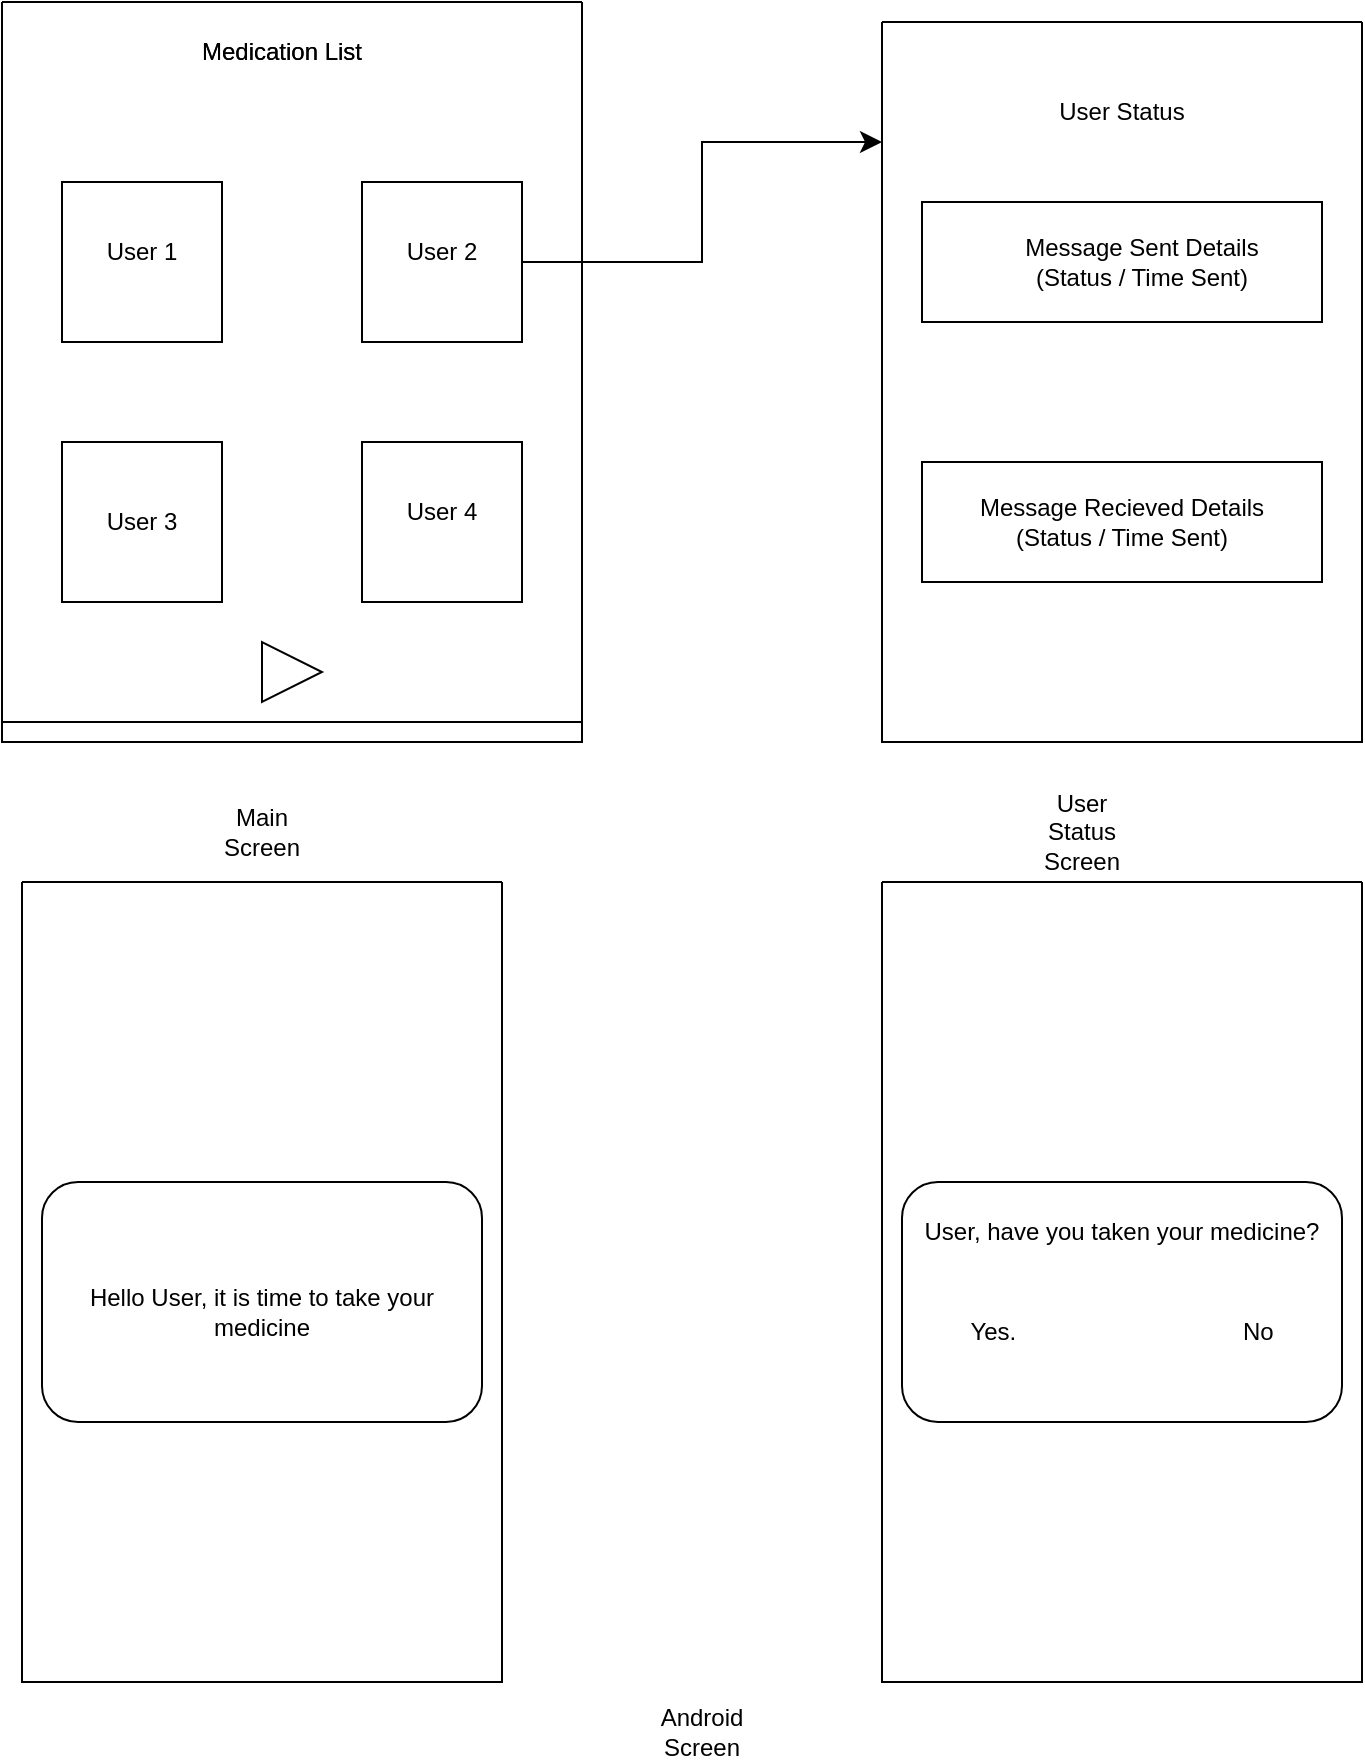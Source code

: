 <mxfile version="26.0.16">
  <diagram name="Page-1" id="LVS2mFPciPOaRrUAyt6g">
    <mxGraphModel dx="1026" dy="629" grid="1" gridSize="10" guides="1" tooltips="1" connect="1" arrows="1" fold="1" page="1" pageScale="1" pageWidth="827" pageHeight="1169" math="0" shadow="0">
      <root>
        <mxCell id="0" />
        <mxCell id="1" parent="0" />
        <mxCell id="4-ePBTTTLUMWPQ_6cVo_-1" value="" style="swimlane;startSize=0;" vertex="1" parent="1">
          <mxGeometry x="40" y="70" width="290" height="370" as="geometry">
            <mxRectangle x="40" y="70" width="50" height="40" as="alternateBounds" />
          </mxGeometry>
        </mxCell>
        <mxCell id="4-ePBTTTLUMWPQ_6cVo_-3" value="Medication List" style="text;strokeColor=none;align=center;fillColor=none;html=1;verticalAlign=middle;whiteSpace=wrap;rounded=0;" vertex="1" parent="4-ePBTTTLUMWPQ_6cVo_-1">
          <mxGeometry x="30" y="10" width="220" height="30" as="geometry" />
        </mxCell>
        <mxCell id="4-ePBTTTLUMWPQ_6cVo_-4" value="" style="whiteSpace=wrap;html=1;aspect=fixed;" vertex="1" parent="4-ePBTTTLUMWPQ_6cVo_-1">
          <mxGeometry x="30" y="90" width="80" height="80" as="geometry" />
        </mxCell>
        <mxCell id="4-ePBTTTLUMWPQ_6cVo_-5" value="User 1" style="text;strokeColor=none;align=center;fillColor=none;html=1;verticalAlign=middle;whiteSpace=wrap;rounded=0;" vertex="1" parent="4-ePBTTTLUMWPQ_6cVo_-1">
          <mxGeometry x="40" y="110" width="60" height="30" as="geometry" />
        </mxCell>
        <mxCell id="4-ePBTTTLUMWPQ_6cVo_-2" value="Main Screen" style="text;strokeColor=none;align=center;fillColor=none;html=1;verticalAlign=middle;whiteSpace=wrap;rounded=0;" vertex="1" parent="1">
          <mxGeometry x="140" y="470" width="60" height="30" as="geometry" />
        </mxCell>
        <mxCell id="4-ePBTTTLUMWPQ_6cVo_-6" value="" style="swimlane;startSize=0;" vertex="1" parent="1">
          <mxGeometry x="40" y="70" width="290" height="360" as="geometry">
            <mxRectangle x="40" y="70" width="50" height="40" as="alternateBounds" />
          </mxGeometry>
        </mxCell>
        <mxCell id="4-ePBTTTLUMWPQ_6cVo_-7" value="Medication List" style="text;strokeColor=none;align=center;fillColor=none;html=1;verticalAlign=middle;whiteSpace=wrap;rounded=0;" vertex="1" parent="4-ePBTTTLUMWPQ_6cVo_-6">
          <mxGeometry x="30" y="10" width="220" height="30" as="geometry" />
        </mxCell>
        <mxCell id="4-ePBTTTLUMWPQ_6cVo_-8" value="" style="whiteSpace=wrap;html=1;aspect=fixed;" vertex="1" parent="4-ePBTTTLUMWPQ_6cVo_-6">
          <mxGeometry x="30" y="90" width="80" height="80" as="geometry" />
        </mxCell>
        <mxCell id="4-ePBTTTLUMWPQ_6cVo_-9" value="User 1" style="text;strokeColor=none;align=center;fillColor=none;html=1;verticalAlign=middle;whiteSpace=wrap;rounded=0;" vertex="1" parent="4-ePBTTTLUMWPQ_6cVo_-6">
          <mxGeometry x="40" y="110" width="60" height="30" as="geometry" />
        </mxCell>
        <mxCell id="4-ePBTTTLUMWPQ_6cVo_-14" value="" style="whiteSpace=wrap;html=1;aspect=fixed;" vertex="1" parent="4-ePBTTTLUMWPQ_6cVo_-6">
          <mxGeometry x="180" y="90" width="80" height="80" as="geometry" />
        </mxCell>
        <mxCell id="4-ePBTTTLUMWPQ_6cVo_-15" value="User 2" style="text;strokeColor=none;align=center;fillColor=none;html=1;verticalAlign=middle;whiteSpace=wrap;rounded=0;" vertex="1" parent="4-ePBTTTLUMWPQ_6cVo_-6">
          <mxGeometry x="190" y="110" width="60" height="30" as="geometry" />
        </mxCell>
        <mxCell id="4-ePBTTTLUMWPQ_6cVo_-16" value="" style="whiteSpace=wrap;html=1;aspect=fixed;" vertex="1" parent="4-ePBTTTLUMWPQ_6cVo_-6">
          <mxGeometry x="30" y="220" width="80" height="80" as="geometry" />
        </mxCell>
        <mxCell id="4-ePBTTTLUMWPQ_6cVo_-17" value="User 3" style="text;strokeColor=none;align=center;fillColor=none;html=1;verticalAlign=middle;whiteSpace=wrap;rounded=0;" vertex="1" parent="4-ePBTTTLUMWPQ_6cVo_-6">
          <mxGeometry x="40" y="245" width="60" height="30" as="geometry" />
        </mxCell>
        <mxCell id="4-ePBTTTLUMWPQ_6cVo_-18" value="" style="whiteSpace=wrap;html=1;aspect=fixed;" vertex="1" parent="4-ePBTTTLUMWPQ_6cVo_-6">
          <mxGeometry x="180" y="220" width="80" height="80" as="geometry" />
        </mxCell>
        <mxCell id="4-ePBTTTLUMWPQ_6cVo_-19" value="User 4" style="text;strokeColor=none;align=center;fillColor=none;html=1;verticalAlign=middle;whiteSpace=wrap;rounded=0;" vertex="1" parent="4-ePBTTTLUMWPQ_6cVo_-6">
          <mxGeometry x="190" y="240" width="60" height="30" as="geometry" />
        </mxCell>
        <mxCell id="4-ePBTTTLUMWPQ_6cVo_-20" value="" style="html=1;shadow=0;dashed=0;align=center;verticalAlign=middle;shape=mxgraph.arrows2.arrow;dy=0.6;dx=40;notch=0;" vertex="1" parent="4-ePBTTTLUMWPQ_6cVo_-6">
          <mxGeometry x="130" y="320" width="30" height="30" as="geometry" />
        </mxCell>
        <mxCell id="4-ePBTTTLUMWPQ_6cVo_-21" value="" style="edgeStyle=elbowEdgeStyle;elbow=horizontal;endArrow=classic;html=1;curved=0;rounded=0;endSize=8;startSize=8;" edge="1" parent="4-ePBTTTLUMWPQ_6cVo_-6">
          <mxGeometry width="50" height="50" relative="1" as="geometry">
            <mxPoint x="260" y="130" as="sourcePoint" />
            <mxPoint x="440" y="70" as="targetPoint" />
          </mxGeometry>
        </mxCell>
        <mxCell id="4-ePBTTTLUMWPQ_6cVo_-23" value="" style="swimlane;startSize=0;" vertex="1" parent="1">
          <mxGeometry x="480" y="80" width="240" height="360" as="geometry" />
        </mxCell>
        <mxCell id="4-ePBTTTLUMWPQ_6cVo_-24" value="User Status" style="text;strokeColor=none;align=center;fillColor=none;html=1;verticalAlign=middle;whiteSpace=wrap;rounded=0;" vertex="1" parent="4-ePBTTTLUMWPQ_6cVo_-23">
          <mxGeometry x="40" y="30" width="160" height="30" as="geometry" />
        </mxCell>
        <mxCell id="4-ePBTTTLUMWPQ_6cVo_-25" value="" style="rounded=0;whiteSpace=wrap;html=1;" vertex="1" parent="4-ePBTTTLUMWPQ_6cVo_-23">
          <mxGeometry x="20" y="90" width="200" height="60" as="geometry" />
        </mxCell>
        <mxCell id="4-ePBTTTLUMWPQ_6cVo_-26" value="Message Sent Details (Status / Time Sent)" style="text;strokeColor=none;align=center;fillColor=none;html=1;verticalAlign=middle;whiteSpace=wrap;rounded=0;" vertex="1" parent="4-ePBTTTLUMWPQ_6cVo_-23">
          <mxGeometry x="50" y="105" width="160" height="30" as="geometry" />
        </mxCell>
        <mxCell id="4-ePBTTTLUMWPQ_6cVo_-27" value="" style="rounded=0;whiteSpace=wrap;html=1;" vertex="1" parent="4-ePBTTTLUMWPQ_6cVo_-23">
          <mxGeometry x="20" y="220" width="200" height="60" as="geometry" />
        </mxCell>
        <mxCell id="4-ePBTTTLUMWPQ_6cVo_-28" value="Message Recieved Details (Status / Time Sent)" style="text;strokeColor=none;align=center;fillColor=none;html=1;verticalAlign=middle;whiteSpace=wrap;rounded=0;" vertex="1" parent="4-ePBTTTLUMWPQ_6cVo_-23">
          <mxGeometry x="40" y="235" width="160" height="30" as="geometry" />
        </mxCell>
        <mxCell id="4-ePBTTTLUMWPQ_6cVo_-29" value="User Status Screen" style="text;strokeColor=none;align=center;fillColor=none;html=1;verticalAlign=middle;whiteSpace=wrap;rounded=0;" vertex="1" parent="1">
          <mxGeometry x="550" y="470" width="60" height="30" as="geometry" />
        </mxCell>
        <mxCell id="4-ePBTTTLUMWPQ_6cVo_-32" value="" style="swimlane;startSize=0;" vertex="1" parent="1">
          <mxGeometry x="480" y="510" width="240" height="400" as="geometry" />
        </mxCell>
        <mxCell id="4-ePBTTTLUMWPQ_6cVo_-35" value="" style="rounded=1;whiteSpace=wrap;html=1;" vertex="1" parent="4-ePBTTTLUMWPQ_6cVo_-32">
          <mxGeometry x="10" y="150" width="220" height="120" as="geometry" />
        </mxCell>
        <mxCell id="4-ePBTTTLUMWPQ_6cVo_-36" value="User, have you taken your medicine?" style="text;strokeColor=none;align=center;fillColor=none;html=1;verticalAlign=middle;whiteSpace=wrap;rounded=0;" vertex="1" parent="4-ePBTTTLUMWPQ_6cVo_-32">
          <mxGeometry x="10" y="150" width="220" height="50" as="geometry" />
        </mxCell>
        <mxCell id="4-ePBTTTLUMWPQ_6cVo_-40" value="Yes.&amp;nbsp; &amp;nbsp; &amp;nbsp; &amp;nbsp; &amp;nbsp; &amp;nbsp; &amp;nbsp; &amp;nbsp; &amp;nbsp; &amp;nbsp; &amp;nbsp; &amp;nbsp; &amp;nbsp; &amp;nbsp; &amp;nbsp; &amp;nbsp; &amp;nbsp; No" style="text;strokeColor=none;align=center;fillColor=none;html=1;verticalAlign=middle;whiteSpace=wrap;rounded=0;" vertex="1" parent="4-ePBTTTLUMWPQ_6cVo_-32">
          <mxGeometry x="10" y="200" width="220" height="50" as="geometry" />
        </mxCell>
        <mxCell id="4-ePBTTTLUMWPQ_6cVo_-34" value="Android Screen" style="text;strokeColor=none;align=center;fillColor=none;html=1;verticalAlign=middle;whiteSpace=wrap;rounded=0;" vertex="1" parent="1">
          <mxGeometry x="360" y="920" width="60" height="30" as="geometry" />
        </mxCell>
        <mxCell id="4-ePBTTTLUMWPQ_6cVo_-37" value="" style="swimlane;startSize=0;" vertex="1" parent="1">
          <mxGeometry x="50" y="510" width="240" height="400" as="geometry" />
        </mxCell>
        <mxCell id="4-ePBTTTLUMWPQ_6cVo_-38" value="" style="rounded=1;whiteSpace=wrap;html=1;" vertex="1" parent="4-ePBTTTLUMWPQ_6cVo_-37">
          <mxGeometry x="10" y="150" width="220" height="120" as="geometry" />
        </mxCell>
        <mxCell id="4-ePBTTTLUMWPQ_6cVo_-39" value="Hello User, it is time to take your medicine" style="text;strokeColor=none;align=center;fillColor=none;html=1;verticalAlign=middle;whiteSpace=wrap;rounded=0;" vertex="1" parent="4-ePBTTTLUMWPQ_6cVo_-37">
          <mxGeometry x="10" y="150" width="220" height="130" as="geometry" />
        </mxCell>
      </root>
    </mxGraphModel>
  </diagram>
</mxfile>
